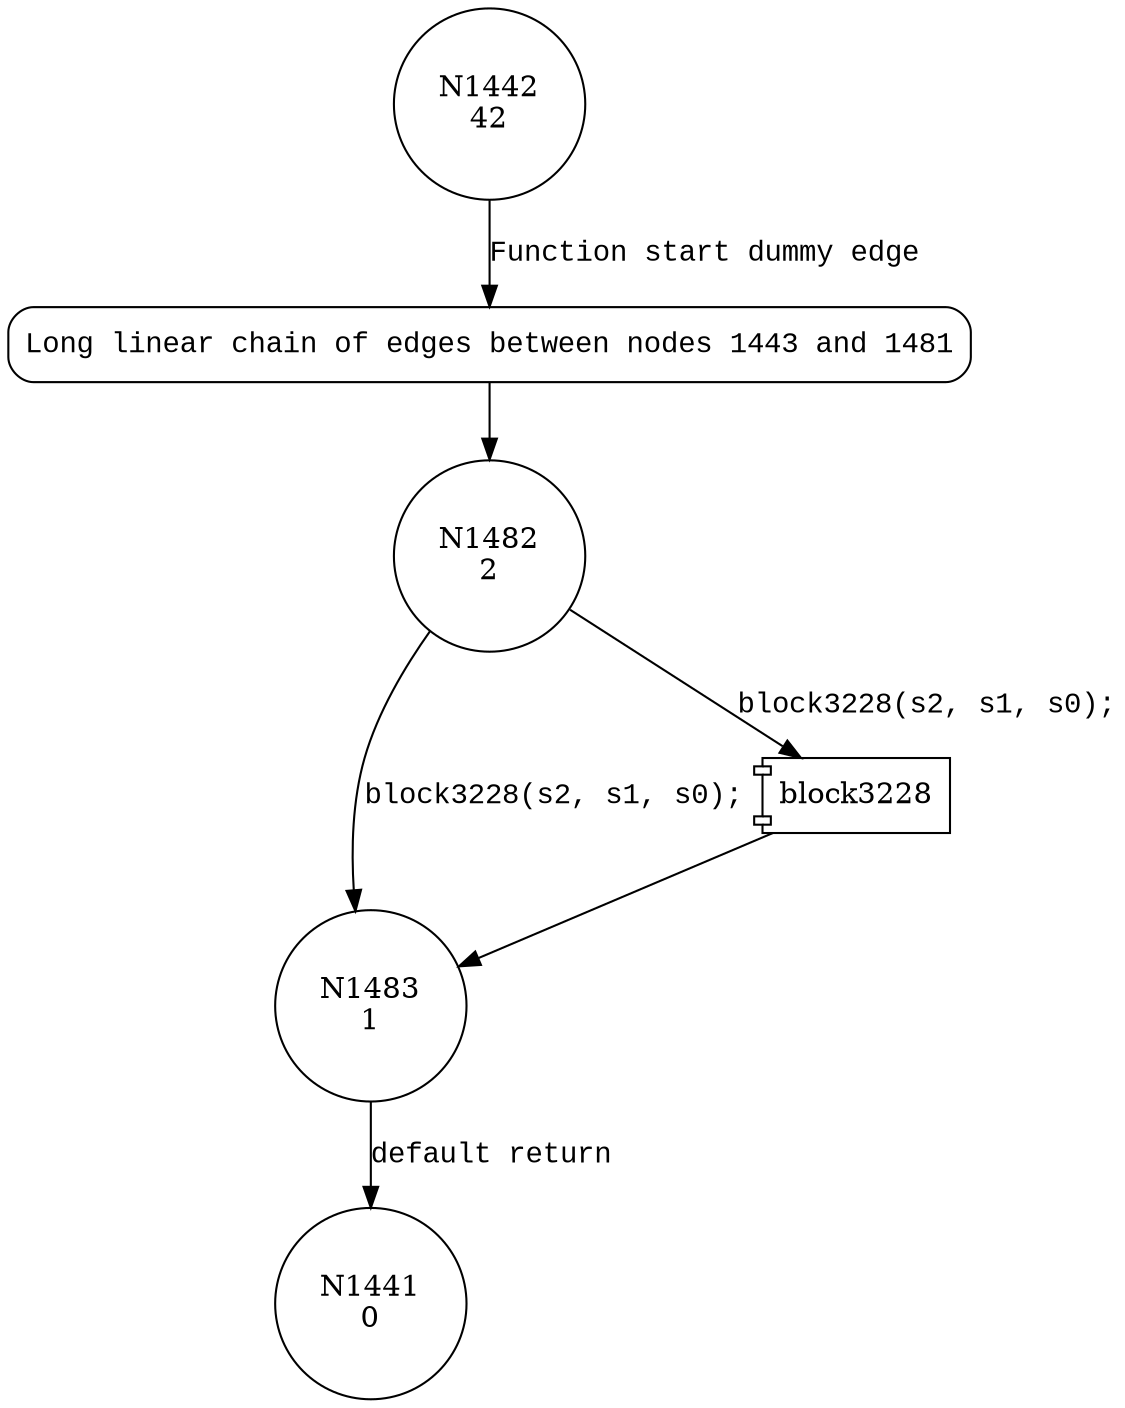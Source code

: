 digraph block1144 {
1442 [shape="circle" label="N1442\n42"]
1443 [shape="circle" label="N1443\n41"]
1482 [shape="circle" label="N1482\n2"]
1483 [shape="circle" label="N1483\n1"]
1441 [shape="circle" label="N1441\n0"]
1443 [style="filled,bold" penwidth="1" fillcolor="white" fontname="Courier New" shape="Mrecord" label="Long linear chain of edges between nodes 1443 and 1481"]
1443 -> 1482[label=""]
1442 -> 1443 [label="Function start dummy edge" fontname="Courier New"]
100248 [shape="component" label="block3228"]
1482 -> 100248 [label="block3228(s2, s1, s0);" fontname="Courier New"]
100248 -> 1483 [label="" fontname="Courier New"]
1482 -> 1483 [label="block3228(s2, s1, s0);" fontname="Courier New"]
1483 -> 1441 [label="default return" fontname="Courier New"]
}